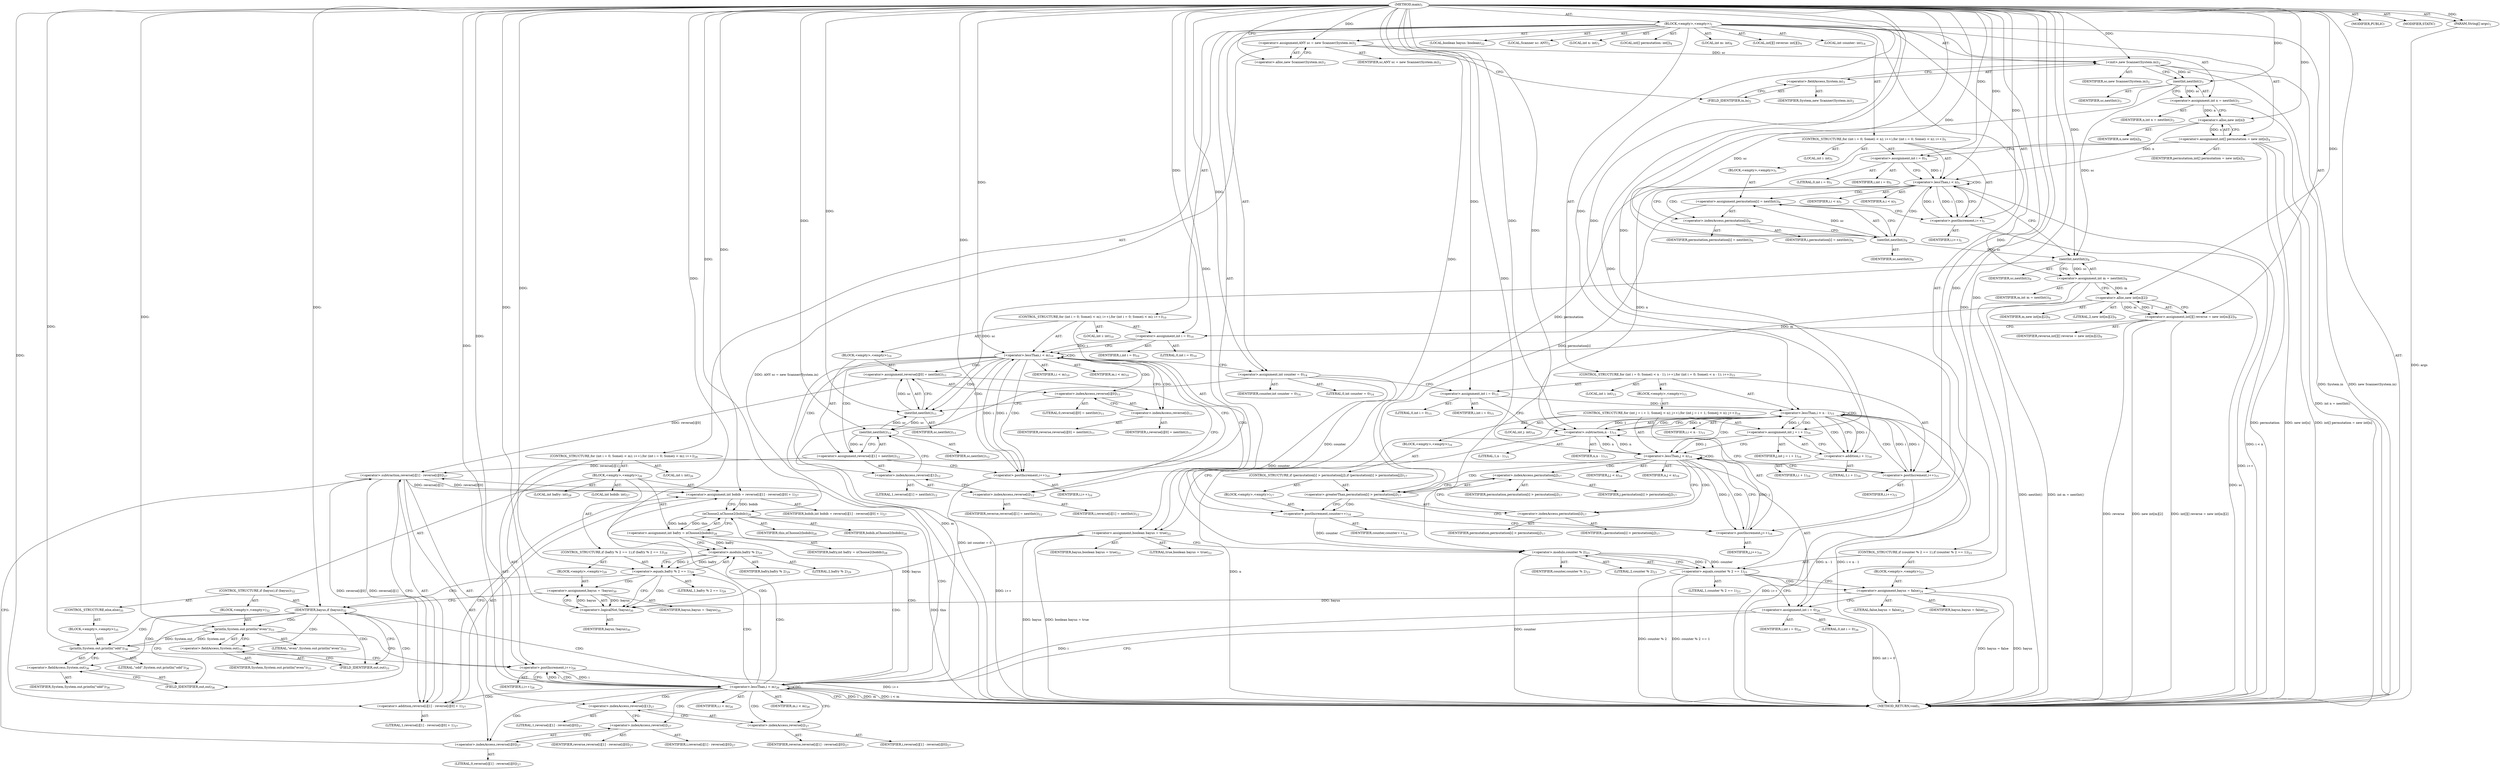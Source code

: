 digraph "main" {  
"19" [label = <(METHOD,main)<SUB>1</SUB>> ]
"20" [label = <(PARAM,String[] args)<SUB>1</SUB>> ]
"21" [label = <(BLOCK,&lt;empty&gt;,&lt;empty&gt;)<SUB>1</SUB>> ]
"4" [label = <(LOCAL,Scanner sc: ANY)<SUB>2</SUB>> ]
"22" [label = <(&lt;operator&gt;.assignment,ANY sc = new Scanner(System.in))<SUB>2</SUB>> ]
"23" [label = <(IDENTIFIER,sc,ANY sc = new Scanner(System.in))<SUB>2</SUB>> ]
"24" [label = <(&lt;operator&gt;.alloc,new Scanner(System.in))<SUB>2</SUB>> ]
"25" [label = <(&lt;init&gt;,new Scanner(System.in))<SUB>2</SUB>> ]
"3" [label = <(IDENTIFIER,sc,new Scanner(System.in))<SUB>2</SUB>> ]
"26" [label = <(&lt;operator&gt;.fieldAccess,System.in)<SUB>2</SUB>> ]
"27" [label = <(IDENTIFIER,System,new Scanner(System.in))<SUB>2</SUB>> ]
"28" [label = <(FIELD_IDENTIFIER,in,in)<SUB>2</SUB>> ]
"29" [label = <(LOCAL,int n: int)<SUB>3</SUB>> ]
"30" [label = <(&lt;operator&gt;.assignment,int n = nextInt())<SUB>3</SUB>> ]
"31" [label = <(IDENTIFIER,n,int n = nextInt())<SUB>3</SUB>> ]
"32" [label = <(nextInt,nextInt())<SUB>3</SUB>> ]
"33" [label = <(IDENTIFIER,sc,nextInt())<SUB>3</SUB>> ]
"34" [label = <(LOCAL,int[] permutation: int[])<SUB>4</SUB>> ]
"35" [label = <(&lt;operator&gt;.assignment,int[] permutation = new int[n])<SUB>4</SUB>> ]
"36" [label = <(IDENTIFIER,permutation,int[] permutation = new int[n])<SUB>4</SUB>> ]
"37" [label = <(&lt;operator&gt;.alloc,new int[n])> ]
"38" [label = <(IDENTIFIER,n,new int[n])<SUB>4</SUB>> ]
"39" [label = <(CONTROL_STRUCTURE,for (int i = 0; Some(i &lt; n); i++),for (int i = 0; Some(i &lt; n); i++))<SUB>5</SUB>> ]
"40" [label = <(LOCAL,int i: int)<SUB>5</SUB>> ]
"41" [label = <(&lt;operator&gt;.assignment,int i = 0)<SUB>5</SUB>> ]
"42" [label = <(IDENTIFIER,i,int i = 0)<SUB>5</SUB>> ]
"43" [label = <(LITERAL,0,int i = 0)<SUB>5</SUB>> ]
"44" [label = <(&lt;operator&gt;.lessThan,i &lt; n)<SUB>5</SUB>> ]
"45" [label = <(IDENTIFIER,i,i &lt; n)<SUB>5</SUB>> ]
"46" [label = <(IDENTIFIER,n,i &lt; n)<SUB>5</SUB>> ]
"47" [label = <(&lt;operator&gt;.postIncrement,i++)<SUB>5</SUB>> ]
"48" [label = <(IDENTIFIER,i,i++)<SUB>5</SUB>> ]
"49" [label = <(BLOCK,&lt;empty&gt;,&lt;empty&gt;)<SUB>5</SUB>> ]
"50" [label = <(&lt;operator&gt;.assignment,permutation[i] = nextInt())<SUB>6</SUB>> ]
"51" [label = <(&lt;operator&gt;.indexAccess,permutation[i])<SUB>6</SUB>> ]
"52" [label = <(IDENTIFIER,permutation,permutation[i] = nextInt())<SUB>6</SUB>> ]
"53" [label = <(IDENTIFIER,i,permutation[i] = nextInt())<SUB>6</SUB>> ]
"54" [label = <(nextInt,nextInt())<SUB>6</SUB>> ]
"55" [label = <(IDENTIFIER,sc,nextInt())<SUB>6</SUB>> ]
"56" [label = <(LOCAL,int m: int)<SUB>8</SUB>> ]
"57" [label = <(&lt;operator&gt;.assignment,int m = nextInt())<SUB>8</SUB>> ]
"58" [label = <(IDENTIFIER,m,int m = nextInt())<SUB>8</SUB>> ]
"59" [label = <(nextInt,nextInt())<SUB>8</SUB>> ]
"60" [label = <(IDENTIFIER,sc,nextInt())<SUB>8</SUB>> ]
"61" [label = <(LOCAL,int[][] reverse: int[][])<SUB>9</SUB>> ]
"62" [label = <(&lt;operator&gt;.assignment,int[][] reverse = new int[m][2])<SUB>9</SUB>> ]
"63" [label = <(IDENTIFIER,reverse,int[][] reverse = new int[m][2])<SUB>9</SUB>> ]
"64" [label = <(&lt;operator&gt;.alloc,new int[m][2])> ]
"65" [label = <(IDENTIFIER,m,new int[m][2])<SUB>9</SUB>> ]
"66" [label = <(LITERAL,2,new int[m][2])<SUB>9</SUB>> ]
"67" [label = <(CONTROL_STRUCTURE,for (int i = 0; Some(i &lt; m); i++),for (int i = 0; Some(i &lt; m); i++))<SUB>10</SUB>> ]
"68" [label = <(LOCAL,int i: int)<SUB>10</SUB>> ]
"69" [label = <(&lt;operator&gt;.assignment,int i = 0)<SUB>10</SUB>> ]
"70" [label = <(IDENTIFIER,i,int i = 0)<SUB>10</SUB>> ]
"71" [label = <(LITERAL,0,int i = 0)<SUB>10</SUB>> ]
"72" [label = <(&lt;operator&gt;.lessThan,i &lt; m)<SUB>10</SUB>> ]
"73" [label = <(IDENTIFIER,i,i &lt; m)<SUB>10</SUB>> ]
"74" [label = <(IDENTIFIER,m,i &lt; m)<SUB>10</SUB>> ]
"75" [label = <(&lt;operator&gt;.postIncrement,i++)<SUB>10</SUB>> ]
"76" [label = <(IDENTIFIER,i,i++)<SUB>10</SUB>> ]
"77" [label = <(BLOCK,&lt;empty&gt;,&lt;empty&gt;)<SUB>10</SUB>> ]
"78" [label = <(&lt;operator&gt;.assignment,reverse[i][0] = nextInt())<SUB>11</SUB>> ]
"79" [label = <(&lt;operator&gt;.indexAccess,reverse[i][0])<SUB>11</SUB>> ]
"80" [label = <(&lt;operator&gt;.indexAccess,reverse[i])<SUB>11</SUB>> ]
"81" [label = <(IDENTIFIER,reverse,reverse[i][0] = nextInt())<SUB>11</SUB>> ]
"82" [label = <(IDENTIFIER,i,reverse[i][0] = nextInt())<SUB>11</SUB>> ]
"83" [label = <(LITERAL,0,reverse[i][0] = nextInt())<SUB>11</SUB>> ]
"84" [label = <(nextInt,nextInt())<SUB>11</SUB>> ]
"85" [label = <(IDENTIFIER,sc,nextInt())<SUB>11</SUB>> ]
"86" [label = <(&lt;operator&gt;.assignment,reverse[i][1] = nextInt())<SUB>12</SUB>> ]
"87" [label = <(&lt;operator&gt;.indexAccess,reverse[i][1])<SUB>12</SUB>> ]
"88" [label = <(&lt;operator&gt;.indexAccess,reverse[i])<SUB>12</SUB>> ]
"89" [label = <(IDENTIFIER,reverse,reverse[i][1] = nextInt())<SUB>12</SUB>> ]
"90" [label = <(IDENTIFIER,i,reverse[i][1] = nextInt())<SUB>12</SUB>> ]
"91" [label = <(LITERAL,1,reverse[i][1] = nextInt())<SUB>12</SUB>> ]
"92" [label = <(nextInt,nextInt())<SUB>12</SUB>> ]
"93" [label = <(IDENTIFIER,sc,nextInt())<SUB>12</SUB>> ]
"94" [label = <(LOCAL,int counter: int)<SUB>14</SUB>> ]
"95" [label = <(&lt;operator&gt;.assignment,int counter = 0)<SUB>14</SUB>> ]
"96" [label = <(IDENTIFIER,counter,int counter = 0)<SUB>14</SUB>> ]
"97" [label = <(LITERAL,0,int counter = 0)<SUB>14</SUB>> ]
"98" [label = <(CONTROL_STRUCTURE,for (int i = 0; Some(i &lt; n - 1); i++),for (int i = 0; Some(i &lt; n - 1); i++))<SUB>15</SUB>> ]
"99" [label = <(LOCAL,int i: int)<SUB>15</SUB>> ]
"100" [label = <(&lt;operator&gt;.assignment,int i = 0)<SUB>15</SUB>> ]
"101" [label = <(IDENTIFIER,i,int i = 0)<SUB>15</SUB>> ]
"102" [label = <(LITERAL,0,int i = 0)<SUB>15</SUB>> ]
"103" [label = <(&lt;operator&gt;.lessThan,i &lt; n - 1)<SUB>15</SUB>> ]
"104" [label = <(IDENTIFIER,i,i &lt; n - 1)<SUB>15</SUB>> ]
"105" [label = <(&lt;operator&gt;.subtraction,n - 1)<SUB>15</SUB>> ]
"106" [label = <(IDENTIFIER,n,n - 1)<SUB>15</SUB>> ]
"107" [label = <(LITERAL,1,n - 1)<SUB>15</SUB>> ]
"108" [label = <(&lt;operator&gt;.postIncrement,i++)<SUB>15</SUB>> ]
"109" [label = <(IDENTIFIER,i,i++)<SUB>15</SUB>> ]
"110" [label = <(BLOCK,&lt;empty&gt;,&lt;empty&gt;)<SUB>15</SUB>> ]
"111" [label = <(CONTROL_STRUCTURE,for (int j = i + 1; Some(j &lt; n); j++),for (int j = i + 1; Some(j &lt; n); j++))<SUB>16</SUB>> ]
"112" [label = <(LOCAL,int j: int)<SUB>16</SUB>> ]
"113" [label = <(&lt;operator&gt;.assignment,int j = i + 1)<SUB>16</SUB>> ]
"114" [label = <(IDENTIFIER,j,int j = i + 1)<SUB>16</SUB>> ]
"115" [label = <(&lt;operator&gt;.addition,i + 1)<SUB>16</SUB>> ]
"116" [label = <(IDENTIFIER,i,i + 1)<SUB>16</SUB>> ]
"117" [label = <(LITERAL,1,i + 1)<SUB>16</SUB>> ]
"118" [label = <(&lt;operator&gt;.lessThan,j &lt; n)<SUB>16</SUB>> ]
"119" [label = <(IDENTIFIER,j,j &lt; n)<SUB>16</SUB>> ]
"120" [label = <(IDENTIFIER,n,j &lt; n)<SUB>16</SUB>> ]
"121" [label = <(&lt;operator&gt;.postIncrement,j++)<SUB>16</SUB>> ]
"122" [label = <(IDENTIFIER,j,j++)<SUB>16</SUB>> ]
"123" [label = <(BLOCK,&lt;empty&gt;,&lt;empty&gt;)<SUB>16</SUB>> ]
"124" [label = <(CONTROL_STRUCTURE,if (permutation[i] &gt; permutation[j]),if (permutation[i] &gt; permutation[j]))<SUB>17</SUB>> ]
"125" [label = <(&lt;operator&gt;.greaterThan,permutation[i] &gt; permutation[j])<SUB>17</SUB>> ]
"126" [label = <(&lt;operator&gt;.indexAccess,permutation[i])<SUB>17</SUB>> ]
"127" [label = <(IDENTIFIER,permutation,permutation[i] &gt; permutation[j])<SUB>17</SUB>> ]
"128" [label = <(IDENTIFIER,i,permutation[i] &gt; permutation[j])<SUB>17</SUB>> ]
"129" [label = <(&lt;operator&gt;.indexAccess,permutation[j])<SUB>17</SUB>> ]
"130" [label = <(IDENTIFIER,permutation,permutation[i] &gt; permutation[j])<SUB>17</SUB>> ]
"131" [label = <(IDENTIFIER,j,permutation[i] &gt; permutation[j])<SUB>17</SUB>> ]
"132" [label = <(BLOCK,&lt;empty&gt;,&lt;empty&gt;)<SUB>17</SUB>> ]
"133" [label = <(&lt;operator&gt;.postIncrement,counter++)<SUB>18</SUB>> ]
"134" [label = <(IDENTIFIER,counter,counter++)<SUB>18</SUB>> ]
"135" [label = <(LOCAL,boolean bayus: boolean)<SUB>22</SUB>> ]
"136" [label = <(&lt;operator&gt;.assignment,boolean bayus = true)<SUB>22</SUB>> ]
"137" [label = <(IDENTIFIER,bayus,boolean bayus = true)<SUB>22</SUB>> ]
"138" [label = <(LITERAL,true,boolean bayus = true)<SUB>22</SUB>> ]
"139" [label = <(CONTROL_STRUCTURE,if (counter % 2 == 1),if (counter % 2 == 1))<SUB>23</SUB>> ]
"140" [label = <(&lt;operator&gt;.equals,counter % 2 == 1)<SUB>23</SUB>> ]
"141" [label = <(&lt;operator&gt;.modulo,counter % 2)<SUB>23</SUB>> ]
"142" [label = <(IDENTIFIER,counter,counter % 2)<SUB>23</SUB>> ]
"143" [label = <(LITERAL,2,counter % 2)<SUB>23</SUB>> ]
"144" [label = <(LITERAL,1,counter % 2 == 1)<SUB>23</SUB>> ]
"145" [label = <(BLOCK,&lt;empty&gt;,&lt;empty&gt;)<SUB>23</SUB>> ]
"146" [label = <(&lt;operator&gt;.assignment,bayus = false)<SUB>24</SUB>> ]
"147" [label = <(IDENTIFIER,bayus,bayus = false)<SUB>24</SUB>> ]
"148" [label = <(LITERAL,false,bayus = false)<SUB>24</SUB>> ]
"149" [label = <(CONTROL_STRUCTURE,for (int i = 0; Some(i &lt; m); i++),for (int i = 0; Some(i &lt; m); i++))<SUB>26</SUB>> ]
"150" [label = <(LOCAL,int i: int)<SUB>26</SUB>> ]
"151" [label = <(&lt;operator&gt;.assignment,int i = 0)<SUB>26</SUB>> ]
"152" [label = <(IDENTIFIER,i,int i = 0)<SUB>26</SUB>> ]
"153" [label = <(LITERAL,0,int i = 0)<SUB>26</SUB>> ]
"154" [label = <(&lt;operator&gt;.lessThan,i &lt; m)<SUB>26</SUB>> ]
"155" [label = <(IDENTIFIER,i,i &lt; m)<SUB>26</SUB>> ]
"156" [label = <(IDENTIFIER,m,i &lt; m)<SUB>26</SUB>> ]
"157" [label = <(&lt;operator&gt;.postIncrement,i++)<SUB>26</SUB>> ]
"158" [label = <(IDENTIFIER,i,i++)<SUB>26</SUB>> ]
"159" [label = <(BLOCK,&lt;empty&gt;,&lt;empty&gt;)<SUB>26</SUB>> ]
"160" [label = <(LOCAL,int bobib: int)<SUB>27</SUB>> ]
"161" [label = <(&lt;operator&gt;.assignment,int bobib = reverse[i][1] - reverse[i][0] + 1)<SUB>27</SUB>> ]
"162" [label = <(IDENTIFIER,bobib,int bobib = reverse[i][1] - reverse[i][0] + 1)<SUB>27</SUB>> ]
"163" [label = <(&lt;operator&gt;.addition,reverse[i][1] - reverse[i][0] + 1)<SUB>27</SUB>> ]
"164" [label = <(&lt;operator&gt;.subtraction,reverse[i][1] - reverse[i][0])<SUB>27</SUB>> ]
"165" [label = <(&lt;operator&gt;.indexAccess,reverse[i][1])<SUB>27</SUB>> ]
"166" [label = <(&lt;operator&gt;.indexAccess,reverse[i])<SUB>27</SUB>> ]
"167" [label = <(IDENTIFIER,reverse,reverse[i][1] - reverse[i][0])<SUB>27</SUB>> ]
"168" [label = <(IDENTIFIER,i,reverse[i][1] - reverse[i][0])<SUB>27</SUB>> ]
"169" [label = <(LITERAL,1,reverse[i][1] - reverse[i][0])<SUB>27</SUB>> ]
"170" [label = <(&lt;operator&gt;.indexAccess,reverse[i][0])<SUB>27</SUB>> ]
"171" [label = <(&lt;operator&gt;.indexAccess,reverse[i])<SUB>27</SUB>> ]
"172" [label = <(IDENTIFIER,reverse,reverse[i][1] - reverse[i][0])<SUB>27</SUB>> ]
"173" [label = <(IDENTIFIER,i,reverse[i][1] - reverse[i][0])<SUB>27</SUB>> ]
"174" [label = <(LITERAL,0,reverse[i][1] - reverse[i][0])<SUB>27</SUB>> ]
"175" [label = <(LITERAL,1,reverse[i][1] - reverse[i][0] + 1)<SUB>27</SUB>> ]
"176" [label = <(LOCAL,int bafry: int)<SUB>28</SUB>> ]
"177" [label = <(&lt;operator&gt;.assignment,int bafry = nChoose2(bobib))<SUB>28</SUB>> ]
"178" [label = <(IDENTIFIER,bafry,int bafry = nChoose2(bobib))<SUB>28</SUB>> ]
"179" [label = <(nChoose2,nChoose2(bobib))<SUB>28</SUB>> ]
"180" [label = <(IDENTIFIER,this,nChoose2(bobib))<SUB>28</SUB>> ]
"181" [label = <(IDENTIFIER,bobib,nChoose2(bobib))<SUB>28</SUB>> ]
"182" [label = <(CONTROL_STRUCTURE,if (bafry % 2 == 1),if (bafry % 2 == 1))<SUB>29</SUB>> ]
"183" [label = <(&lt;operator&gt;.equals,bafry % 2 == 1)<SUB>29</SUB>> ]
"184" [label = <(&lt;operator&gt;.modulo,bafry % 2)<SUB>29</SUB>> ]
"185" [label = <(IDENTIFIER,bafry,bafry % 2)<SUB>29</SUB>> ]
"186" [label = <(LITERAL,2,bafry % 2)<SUB>29</SUB>> ]
"187" [label = <(LITERAL,1,bafry % 2 == 1)<SUB>29</SUB>> ]
"188" [label = <(BLOCK,&lt;empty&gt;,&lt;empty&gt;)<SUB>29</SUB>> ]
"189" [label = <(&lt;operator&gt;.assignment,bayus = !bayus)<SUB>30</SUB>> ]
"190" [label = <(IDENTIFIER,bayus,bayus = !bayus)<SUB>30</SUB>> ]
"191" [label = <(&lt;operator&gt;.logicalNot,!bayus)<SUB>30</SUB>> ]
"192" [label = <(IDENTIFIER,bayus,!bayus)<SUB>30</SUB>> ]
"193" [label = <(CONTROL_STRUCTURE,if (bayus),if (bayus))<SUB>32</SUB>> ]
"194" [label = <(IDENTIFIER,bayus,if (bayus))<SUB>32</SUB>> ]
"195" [label = <(BLOCK,&lt;empty&gt;,&lt;empty&gt;)<SUB>32</SUB>> ]
"196" [label = <(println,System.out.println(&quot;even&quot;))<SUB>33</SUB>> ]
"197" [label = <(&lt;operator&gt;.fieldAccess,System.out)<SUB>33</SUB>> ]
"198" [label = <(IDENTIFIER,System,System.out.println(&quot;even&quot;))<SUB>33</SUB>> ]
"199" [label = <(FIELD_IDENTIFIER,out,out)<SUB>33</SUB>> ]
"200" [label = <(LITERAL,&quot;even&quot;,System.out.println(&quot;even&quot;))<SUB>33</SUB>> ]
"201" [label = <(CONTROL_STRUCTURE,else,else)<SUB>35</SUB>> ]
"202" [label = <(BLOCK,&lt;empty&gt;,&lt;empty&gt;)<SUB>35</SUB>> ]
"203" [label = <(println,System.out.println(&quot;odd&quot;))<SUB>36</SUB>> ]
"204" [label = <(&lt;operator&gt;.fieldAccess,System.out)<SUB>36</SUB>> ]
"205" [label = <(IDENTIFIER,System,System.out.println(&quot;odd&quot;))<SUB>36</SUB>> ]
"206" [label = <(FIELD_IDENTIFIER,out,out)<SUB>36</SUB>> ]
"207" [label = <(LITERAL,&quot;odd&quot;,System.out.println(&quot;odd&quot;))<SUB>36</SUB>> ]
"208" [label = <(MODIFIER,PUBLIC)> ]
"209" [label = <(MODIFIER,STATIC)> ]
"210" [label = <(METHOD_RETURN,void)<SUB>1</SUB>> ]
  "19" -> "20"  [ label = "AST: "] 
  "19" -> "21"  [ label = "AST: "] 
  "19" -> "208"  [ label = "AST: "] 
  "19" -> "209"  [ label = "AST: "] 
  "19" -> "210"  [ label = "AST: "] 
  "21" -> "4"  [ label = "AST: "] 
  "21" -> "22"  [ label = "AST: "] 
  "21" -> "25"  [ label = "AST: "] 
  "21" -> "29"  [ label = "AST: "] 
  "21" -> "30"  [ label = "AST: "] 
  "21" -> "34"  [ label = "AST: "] 
  "21" -> "35"  [ label = "AST: "] 
  "21" -> "39"  [ label = "AST: "] 
  "21" -> "56"  [ label = "AST: "] 
  "21" -> "57"  [ label = "AST: "] 
  "21" -> "61"  [ label = "AST: "] 
  "21" -> "62"  [ label = "AST: "] 
  "21" -> "67"  [ label = "AST: "] 
  "21" -> "94"  [ label = "AST: "] 
  "21" -> "95"  [ label = "AST: "] 
  "21" -> "98"  [ label = "AST: "] 
  "21" -> "135"  [ label = "AST: "] 
  "21" -> "136"  [ label = "AST: "] 
  "21" -> "139"  [ label = "AST: "] 
  "21" -> "149"  [ label = "AST: "] 
  "22" -> "23"  [ label = "AST: "] 
  "22" -> "24"  [ label = "AST: "] 
  "25" -> "3"  [ label = "AST: "] 
  "25" -> "26"  [ label = "AST: "] 
  "26" -> "27"  [ label = "AST: "] 
  "26" -> "28"  [ label = "AST: "] 
  "30" -> "31"  [ label = "AST: "] 
  "30" -> "32"  [ label = "AST: "] 
  "32" -> "33"  [ label = "AST: "] 
  "35" -> "36"  [ label = "AST: "] 
  "35" -> "37"  [ label = "AST: "] 
  "37" -> "38"  [ label = "AST: "] 
  "39" -> "40"  [ label = "AST: "] 
  "39" -> "41"  [ label = "AST: "] 
  "39" -> "44"  [ label = "AST: "] 
  "39" -> "47"  [ label = "AST: "] 
  "39" -> "49"  [ label = "AST: "] 
  "41" -> "42"  [ label = "AST: "] 
  "41" -> "43"  [ label = "AST: "] 
  "44" -> "45"  [ label = "AST: "] 
  "44" -> "46"  [ label = "AST: "] 
  "47" -> "48"  [ label = "AST: "] 
  "49" -> "50"  [ label = "AST: "] 
  "50" -> "51"  [ label = "AST: "] 
  "50" -> "54"  [ label = "AST: "] 
  "51" -> "52"  [ label = "AST: "] 
  "51" -> "53"  [ label = "AST: "] 
  "54" -> "55"  [ label = "AST: "] 
  "57" -> "58"  [ label = "AST: "] 
  "57" -> "59"  [ label = "AST: "] 
  "59" -> "60"  [ label = "AST: "] 
  "62" -> "63"  [ label = "AST: "] 
  "62" -> "64"  [ label = "AST: "] 
  "64" -> "65"  [ label = "AST: "] 
  "64" -> "66"  [ label = "AST: "] 
  "67" -> "68"  [ label = "AST: "] 
  "67" -> "69"  [ label = "AST: "] 
  "67" -> "72"  [ label = "AST: "] 
  "67" -> "75"  [ label = "AST: "] 
  "67" -> "77"  [ label = "AST: "] 
  "69" -> "70"  [ label = "AST: "] 
  "69" -> "71"  [ label = "AST: "] 
  "72" -> "73"  [ label = "AST: "] 
  "72" -> "74"  [ label = "AST: "] 
  "75" -> "76"  [ label = "AST: "] 
  "77" -> "78"  [ label = "AST: "] 
  "77" -> "86"  [ label = "AST: "] 
  "78" -> "79"  [ label = "AST: "] 
  "78" -> "84"  [ label = "AST: "] 
  "79" -> "80"  [ label = "AST: "] 
  "79" -> "83"  [ label = "AST: "] 
  "80" -> "81"  [ label = "AST: "] 
  "80" -> "82"  [ label = "AST: "] 
  "84" -> "85"  [ label = "AST: "] 
  "86" -> "87"  [ label = "AST: "] 
  "86" -> "92"  [ label = "AST: "] 
  "87" -> "88"  [ label = "AST: "] 
  "87" -> "91"  [ label = "AST: "] 
  "88" -> "89"  [ label = "AST: "] 
  "88" -> "90"  [ label = "AST: "] 
  "92" -> "93"  [ label = "AST: "] 
  "95" -> "96"  [ label = "AST: "] 
  "95" -> "97"  [ label = "AST: "] 
  "98" -> "99"  [ label = "AST: "] 
  "98" -> "100"  [ label = "AST: "] 
  "98" -> "103"  [ label = "AST: "] 
  "98" -> "108"  [ label = "AST: "] 
  "98" -> "110"  [ label = "AST: "] 
  "100" -> "101"  [ label = "AST: "] 
  "100" -> "102"  [ label = "AST: "] 
  "103" -> "104"  [ label = "AST: "] 
  "103" -> "105"  [ label = "AST: "] 
  "105" -> "106"  [ label = "AST: "] 
  "105" -> "107"  [ label = "AST: "] 
  "108" -> "109"  [ label = "AST: "] 
  "110" -> "111"  [ label = "AST: "] 
  "111" -> "112"  [ label = "AST: "] 
  "111" -> "113"  [ label = "AST: "] 
  "111" -> "118"  [ label = "AST: "] 
  "111" -> "121"  [ label = "AST: "] 
  "111" -> "123"  [ label = "AST: "] 
  "113" -> "114"  [ label = "AST: "] 
  "113" -> "115"  [ label = "AST: "] 
  "115" -> "116"  [ label = "AST: "] 
  "115" -> "117"  [ label = "AST: "] 
  "118" -> "119"  [ label = "AST: "] 
  "118" -> "120"  [ label = "AST: "] 
  "121" -> "122"  [ label = "AST: "] 
  "123" -> "124"  [ label = "AST: "] 
  "124" -> "125"  [ label = "AST: "] 
  "124" -> "132"  [ label = "AST: "] 
  "125" -> "126"  [ label = "AST: "] 
  "125" -> "129"  [ label = "AST: "] 
  "126" -> "127"  [ label = "AST: "] 
  "126" -> "128"  [ label = "AST: "] 
  "129" -> "130"  [ label = "AST: "] 
  "129" -> "131"  [ label = "AST: "] 
  "132" -> "133"  [ label = "AST: "] 
  "133" -> "134"  [ label = "AST: "] 
  "136" -> "137"  [ label = "AST: "] 
  "136" -> "138"  [ label = "AST: "] 
  "139" -> "140"  [ label = "AST: "] 
  "139" -> "145"  [ label = "AST: "] 
  "140" -> "141"  [ label = "AST: "] 
  "140" -> "144"  [ label = "AST: "] 
  "141" -> "142"  [ label = "AST: "] 
  "141" -> "143"  [ label = "AST: "] 
  "145" -> "146"  [ label = "AST: "] 
  "146" -> "147"  [ label = "AST: "] 
  "146" -> "148"  [ label = "AST: "] 
  "149" -> "150"  [ label = "AST: "] 
  "149" -> "151"  [ label = "AST: "] 
  "149" -> "154"  [ label = "AST: "] 
  "149" -> "157"  [ label = "AST: "] 
  "149" -> "159"  [ label = "AST: "] 
  "151" -> "152"  [ label = "AST: "] 
  "151" -> "153"  [ label = "AST: "] 
  "154" -> "155"  [ label = "AST: "] 
  "154" -> "156"  [ label = "AST: "] 
  "157" -> "158"  [ label = "AST: "] 
  "159" -> "160"  [ label = "AST: "] 
  "159" -> "161"  [ label = "AST: "] 
  "159" -> "176"  [ label = "AST: "] 
  "159" -> "177"  [ label = "AST: "] 
  "159" -> "182"  [ label = "AST: "] 
  "159" -> "193"  [ label = "AST: "] 
  "161" -> "162"  [ label = "AST: "] 
  "161" -> "163"  [ label = "AST: "] 
  "163" -> "164"  [ label = "AST: "] 
  "163" -> "175"  [ label = "AST: "] 
  "164" -> "165"  [ label = "AST: "] 
  "164" -> "170"  [ label = "AST: "] 
  "165" -> "166"  [ label = "AST: "] 
  "165" -> "169"  [ label = "AST: "] 
  "166" -> "167"  [ label = "AST: "] 
  "166" -> "168"  [ label = "AST: "] 
  "170" -> "171"  [ label = "AST: "] 
  "170" -> "174"  [ label = "AST: "] 
  "171" -> "172"  [ label = "AST: "] 
  "171" -> "173"  [ label = "AST: "] 
  "177" -> "178"  [ label = "AST: "] 
  "177" -> "179"  [ label = "AST: "] 
  "179" -> "180"  [ label = "AST: "] 
  "179" -> "181"  [ label = "AST: "] 
  "182" -> "183"  [ label = "AST: "] 
  "182" -> "188"  [ label = "AST: "] 
  "183" -> "184"  [ label = "AST: "] 
  "183" -> "187"  [ label = "AST: "] 
  "184" -> "185"  [ label = "AST: "] 
  "184" -> "186"  [ label = "AST: "] 
  "188" -> "189"  [ label = "AST: "] 
  "189" -> "190"  [ label = "AST: "] 
  "189" -> "191"  [ label = "AST: "] 
  "191" -> "192"  [ label = "AST: "] 
  "193" -> "194"  [ label = "AST: "] 
  "193" -> "195"  [ label = "AST: "] 
  "193" -> "201"  [ label = "AST: "] 
  "195" -> "196"  [ label = "AST: "] 
  "196" -> "197"  [ label = "AST: "] 
  "196" -> "200"  [ label = "AST: "] 
  "197" -> "198"  [ label = "AST: "] 
  "197" -> "199"  [ label = "AST: "] 
  "201" -> "202"  [ label = "AST: "] 
  "202" -> "203"  [ label = "AST: "] 
  "203" -> "204"  [ label = "AST: "] 
  "203" -> "207"  [ label = "AST: "] 
  "204" -> "205"  [ label = "AST: "] 
  "204" -> "206"  [ label = "AST: "] 
  "22" -> "28"  [ label = "CFG: "] 
  "25" -> "32"  [ label = "CFG: "] 
  "30" -> "37"  [ label = "CFG: "] 
  "35" -> "41"  [ label = "CFG: "] 
  "57" -> "64"  [ label = "CFG: "] 
  "62" -> "69"  [ label = "CFG: "] 
  "95" -> "100"  [ label = "CFG: "] 
  "136" -> "141"  [ label = "CFG: "] 
  "24" -> "22"  [ label = "CFG: "] 
  "26" -> "25"  [ label = "CFG: "] 
  "32" -> "30"  [ label = "CFG: "] 
  "37" -> "35"  [ label = "CFG: "] 
  "41" -> "44"  [ label = "CFG: "] 
  "44" -> "51"  [ label = "CFG: "] 
  "44" -> "59"  [ label = "CFG: "] 
  "47" -> "44"  [ label = "CFG: "] 
  "59" -> "57"  [ label = "CFG: "] 
  "64" -> "62"  [ label = "CFG: "] 
  "69" -> "72"  [ label = "CFG: "] 
  "72" -> "80"  [ label = "CFG: "] 
  "72" -> "95"  [ label = "CFG: "] 
  "75" -> "72"  [ label = "CFG: "] 
  "100" -> "105"  [ label = "CFG: "] 
  "103" -> "115"  [ label = "CFG: "] 
  "103" -> "136"  [ label = "CFG: "] 
  "108" -> "105"  [ label = "CFG: "] 
  "140" -> "146"  [ label = "CFG: "] 
  "140" -> "151"  [ label = "CFG: "] 
  "151" -> "154"  [ label = "CFG: "] 
  "154" -> "210"  [ label = "CFG: "] 
  "154" -> "166"  [ label = "CFG: "] 
  "157" -> "154"  [ label = "CFG: "] 
  "28" -> "26"  [ label = "CFG: "] 
  "50" -> "47"  [ label = "CFG: "] 
  "78" -> "88"  [ label = "CFG: "] 
  "86" -> "75"  [ label = "CFG: "] 
  "105" -> "103"  [ label = "CFG: "] 
  "141" -> "140"  [ label = "CFG: "] 
  "146" -> "151"  [ label = "CFG: "] 
  "161" -> "179"  [ label = "CFG: "] 
  "177" -> "184"  [ label = "CFG: "] 
  "51" -> "54"  [ label = "CFG: "] 
  "54" -> "50"  [ label = "CFG: "] 
  "79" -> "84"  [ label = "CFG: "] 
  "84" -> "78"  [ label = "CFG: "] 
  "87" -> "92"  [ label = "CFG: "] 
  "92" -> "86"  [ label = "CFG: "] 
  "113" -> "118"  [ label = "CFG: "] 
  "118" -> "126"  [ label = "CFG: "] 
  "118" -> "108"  [ label = "CFG: "] 
  "121" -> "118"  [ label = "CFG: "] 
  "163" -> "161"  [ label = "CFG: "] 
  "179" -> "177"  [ label = "CFG: "] 
  "183" -> "194"  [ label = "CFG: "] 
  "183" -> "191"  [ label = "CFG: "] 
  "194" -> "199"  [ label = "CFG: "] 
  "194" -> "206"  [ label = "CFG: "] 
  "80" -> "79"  [ label = "CFG: "] 
  "88" -> "87"  [ label = "CFG: "] 
  "115" -> "113"  [ label = "CFG: "] 
  "164" -> "163"  [ label = "CFG: "] 
  "184" -> "183"  [ label = "CFG: "] 
  "189" -> "194"  [ label = "CFG: "] 
  "196" -> "157"  [ label = "CFG: "] 
  "125" -> "133"  [ label = "CFG: "] 
  "125" -> "121"  [ label = "CFG: "] 
  "165" -> "171"  [ label = "CFG: "] 
  "170" -> "164"  [ label = "CFG: "] 
  "191" -> "189"  [ label = "CFG: "] 
  "197" -> "196"  [ label = "CFG: "] 
  "203" -> "157"  [ label = "CFG: "] 
  "126" -> "129"  [ label = "CFG: "] 
  "129" -> "125"  [ label = "CFG: "] 
  "133" -> "121"  [ label = "CFG: "] 
  "166" -> "165"  [ label = "CFG: "] 
  "171" -> "170"  [ label = "CFG: "] 
  "199" -> "197"  [ label = "CFG: "] 
  "204" -> "203"  [ label = "CFG: "] 
  "206" -> "204"  [ label = "CFG: "] 
  "19" -> "24"  [ label = "CFG: "] 
  "20" -> "210"  [ label = "DDG: args"] 
  "22" -> "210"  [ label = "DDG: ANY sc = new Scanner(System.in)"] 
  "25" -> "210"  [ label = "DDG: System.in"] 
  "25" -> "210"  [ label = "DDG: new Scanner(System.in)"] 
  "30" -> "210"  [ label = "DDG: int n = nextInt()"] 
  "35" -> "210"  [ label = "DDG: permutation"] 
  "35" -> "210"  [ label = "DDG: new int[n]"] 
  "35" -> "210"  [ label = "DDG: int[] permutation = new int[n]"] 
  "44" -> "210"  [ label = "DDG: i &lt; n"] 
  "59" -> "210"  [ label = "DDG: sc"] 
  "57" -> "210"  [ label = "DDG: nextInt()"] 
  "57" -> "210"  [ label = "DDG: int m = nextInt()"] 
  "62" -> "210"  [ label = "DDG: reverse"] 
  "62" -> "210"  [ label = "DDG: new int[m][2]"] 
  "62" -> "210"  [ label = "DDG: int[][] reverse = new int[m][2]"] 
  "95" -> "210"  [ label = "DDG: int counter = 0"] 
  "105" -> "210"  [ label = "DDG: n"] 
  "103" -> "210"  [ label = "DDG: n - 1"] 
  "103" -> "210"  [ label = "DDG: i &lt; n - 1"] 
  "136" -> "210"  [ label = "DDG: bayus"] 
  "136" -> "210"  [ label = "DDG: boolean bayus = true"] 
  "141" -> "210"  [ label = "DDG: counter"] 
  "140" -> "210"  [ label = "DDG: counter % 2"] 
  "140" -> "210"  [ label = "DDG: counter % 2 == 1"] 
  "146" -> "210"  [ label = "DDG: bayus"] 
  "146" -> "210"  [ label = "DDG: bayus = false"] 
  "151" -> "210"  [ label = "DDG: int i = 0"] 
  "154" -> "210"  [ label = "DDG: i"] 
  "154" -> "210"  [ label = "DDG: m"] 
  "154" -> "210"  [ label = "DDG: i &lt; m"] 
  "157" -> "210"  [ label = "DDG: i++"] 
  "108" -> "210"  [ label = "DDG: i++"] 
  "75" -> "210"  [ label = "DDG: i++"] 
  "47" -> "210"  [ label = "DDG: i++"] 
  "179" -> "210"  [ label = "DDG: this"] 
  "19" -> "20"  [ label = "DDG: "] 
  "19" -> "22"  [ label = "DDG: "] 
  "32" -> "30"  [ label = "DDG: sc"] 
  "37" -> "35"  [ label = "DDG: n"] 
  "59" -> "57"  [ label = "DDG: sc"] 
  "64" -> "62"  [ label = "DDG: m"] 
  "64" -> "62"  [ label = "DDG: 2"] 
  "19" -> "95"  [ label = "DDG: "] 
  "19" -> "136"  [ label = "DDG: "] 
  "22" -> "25"  [ label = "DDG: sc"] 
  "19" -> "25"  [ label = "DDG: "] 
  "19" -> "41"  [ label = "DDG: "] 
  "19" -> "69"  [ label = "DDG: "] 
  "19" -> "100"  [ label = "DDG: "] 
  "19" -> "151"  [ label = "DDG: "] 
  "25" -> "32"  [ label = "DDG: sc"] 
  "19" -> "32"  [ label = "DDG: "] 
  "30" -> "37"  [ label = "DDG: n"] 
  "19" -> "37"  [ label = "DDG: "] 
  "41" -> "44"  [ label = "DDG: i"] 
  "47" -> "44"  [ label = "DDG: i"] 
  "19" -> "44"  [ label = "DDG: "] 
  "37" -> "44"  [ label = "DDG: n"] 
  "44" -> "47"  [ label = "DDG: i"] 
  "19" -> "47"  [ label = "DDG: "] 
  "54" -> "50"  [ label = "DDG: sc"] 
  "32" -> "59"  [ label = "DDG: sc"] 
  "54" -> "59"  [ label = "DDG: sc"] 
  "19" -> "59"  [ label = "DDG: "] 
  "57" -> "64"  [ label = "DDG: m"] 
  "19" -> "64"  [ label = "DDG: "] 
  "69" -> "72"  [ label = "DDG: i"] 
  "75" -> "72"  [ label = "DDG: i"] 
  "19" -> "72"  [ label = "DDG: "] 
  "64" -> "72"  [ label = "DDG: m"] 
  "72" -> "75"  [ label = "DDG: i"] 
  "19" -> "75"  [ label = "DDG: "] 
  "84" -> "78"  [ label = "DDG: sc"] 
  "92" -> "86"  [ label = "DDG: sc"] 
  "100" -> "103"  [ label = "DDG: i"] 
  "108" -> "103"  [ label = "DDG: i"] 
  "19" -> "103"  [ label = "DDG: "] 
  "105" -> "103"  [ label = "DDG: n"] 
  "105" -> "103"  [ label = "DDG: 1"] 
  "19" -> "108"  [ label = "DDG: "] 
  "103" -> "108"  [ label = "DDG: i"] 
  "141" -> "140"  [ label = "DDG: counter"] 
  "141" -> "140"  [ label = "DDG: 2"] 
  "19" -> "140"  [ label = "DDG: "] 
  "19" -> "146"  [ label = "DDG: "] 
  "151" -> "154"  [ label = "DDG: i"] 
  "157" -> "154"  [ label = "DDG: i"] 
  "19" -> "154"  [ label = "DDG: "] 
  "72" -> "154"  [ label = "DDG: m"] 
  "154" -> "157"  [ label = "DDG: i"] 
  "19" -> "157"  [ label = "DDG: "] 
  "164" -> "161"  [ label = "DDG: reverse[i][1]"] 
  "164" -> "161"  [ label = "DDG: reverse[i][0]"] 
  "19" -> "161"  [ label = "DDG: "] 
  "179" -> "177"  [ label = "DDG: this"] 
  "179" -> "177"  [ label = "DDG: bobib"] 
  "44" -> "105"  [ label = "DDG: n"] 
  "118" -> "105"  [ label = "DDG: n"] 
  "19" -> "105"  [ label = "DDG: "] 
  "103" -> "113"  [ label = "DDG: i"] 
  "19" -> "113"  [ label = "DDG: "] 
  "95" -> "141"  [ label = "DDG: counter"] 
  "133" -> "141"  [ label = "DDG: counter"] 
  "19" -> "141"  [ label = "DDG: "] 
  "19" -> "194"  [ label = "DDG: "] 
  "32" -> "54"  [ label = "DDG: sc"] 
  "19" -> "54"  [ label = "DDG: "] 
  "59" -> "84"  [ label = "DDG: sc"] 
  "92" -> "84"  [ label = "DDG: sc"] 
  "19" -> "84"  [ label = "DDG: "] 
  "84" -> "92"  [ label = "DDG: sc"] 
  "19" -> "92"  [ label = "DDG: "] 
  "113" -> "118"  [ label = "DDG: j"] 
  "121" -> "118"  [ label = "DDG: j"] 
  "19" -> "118"  [ label = "DDG: "] 
  "105" -> "118"  [ label = "DDG: n"] 
  "118" -> "121"  [ label = "DDG: j"] 
  "19" -> "121"  [ label = "DDG: "] 
  "164" -> "163"  [ label = "DDG: reverse[i][1]"] 
  "164" -> "163"  [ label = "DDG: reverse[i][0]"] 
  "19" -> "163"  [ label = "DDG: "] 
  "19" -> "179"  [ label = "DDG: "] 
  "161" -> "179"  [ label = "DDG: bobib"] 
  "184" -> "183"  [ label = "DDG: bafry"] 
  "184" -> "183"  [ label = "DDG: 2"] 
  "19" -> "183"  [ label = "DDG: "] 
  "191" -> "189"  [ label = "DDG: bayus"] 
  "103" -> "115"  [ label = "DDG: i"] 
  "19" -> "115"  [ label = "DDG: "] 
  "86" -> "164"  [ label = "DDG: reverse[i][1]"] 
  "78" -> "164"  [ label = "DDG: reverse[i][0]"] 
  "177" -> "184"  [ label = "DDG: bafry"] 
  "19" -> "184"  [ label = "DDG: "] 
  "203" -> "196"  [ label = "DDG: System.out"] 
  "19" -> "196"  [ label = "DDG: "] 
  "35" -> "125"  [ label = "DDG: permutation"] 
  "50" -> "125"  [ label = "DDG: permutation[i]"] 
  "136" -> "191"  [ label = "DDG: bayus"] 
  "146" -> "191"  [ label = "DDG: bayus"] 
  "189" -> "191"  [ label = "DDG: bayus"] 
  "19" -> "191"  [ label = "DDG: "] 
  "196" -> "203"  [ label = "DDG: System.out"] 
  "19" -> "203"  [ label = "DDG: "] 
  "95" -> "133"  [ label = "DDG: counter"] 
  "19" -> "133"  [ label = "DDG: "] 
  "44" -> "51"  [ label = "CDG: "] 
  "44" -> "50"  [ label = "CDG: "] 
  "44" -> "44"  [ label = "CDG: "] 
  "44" -> "54"  [ label = "CDG: "] 
  "44" -> "47"  [ label = "CDG: "] 
  "72" -> "75"  [ label = "CDG: "] 
  "72" -> "84"  [ label = "CDG: "] 
  "72" -> "92"  [ label = "CDG: "] 
  "72" -> "87"  [ label = "CDG: "] 
  "72" -> "79"  [ label = "CDG: "] 
  "72" -> "80"  [ label = "CDG: "] 
  "72" -> "88"  [ label = "CDG: "] 
  "72" -> "86"  [ label = "CDG: "] 
  "72" -> "72"  [ label = "CDG: "] 
  "72" -> "78"  [ label = "CDG: "] 
  "103" -> "115"  [ label = "CDG: "] 
  "103" -> "113"  [ label = "CDG: "] 
  "103" -> "103"  [ label = "CDG: "] 
  "103" -> "118"  [ label = "CDG: "] 
  "103" -> "108"  [ label = "CDG: "] 
  "103" -> "105"  [ label = "CDG: "] 
  "140" -> "146"  [ label = "CDG: "] 
  "154" -> "154"  [ label = "CDG: "] 
  "154" -> "161"  [ label = "CDG: "] 
  "154" -> "163"  [ label = "CDG: "] 
  "154" -> "179"  [ label = "CDG: "] 
  "154" -> "170"  [ label = "CDG: "] 
  "154" -> "184"  [ label = "CDG: "] 
  "154" -> "194"  [ label = "CDG: "] 
  "154" -> "164"  [ label = "CDG: "] 
  "154" -> "171"  [ label = "CDG: "] 
  "154" -> "183"  [ label = "CDG: "] 
  "154" -> "166"  [ label = "CDG: "] 
  "154" -> "157"  [ label = "CDG: "] 
  "154" -> "177"  [ label = "CDG: "] 
  "154" -> "165"  [ label = "CDG: "] 
  "118" -> "121"  [ label = "CDG: "] 
  "118" -> "129"  [ label = "CDG: "] 
  "118" -> "118"  [ label = "CDG: "] 
  "118" -> "126"  [ label = "CDG: "] 
  "118" -> "125"  [ label = "CDG: "] 
  "183" -> "189"  [ label = "CDG: "] 
  "183" -> "191"  [ label = "CDG: "] 
  "194" -> "196"  [ label = "CDG: "] 
  "194" -> "197"  [ label = "CDG: "] 
  "194" -> "204"  [ label = "CDG: "] 
  "194" -> "206"  [ label = "CDG: "] 
  "194" -> "199"  [ label = "CDG: "] 
  "194" -> "203"  [ label = "CDG: "] 
  "125" -> "133"  [ label = "CDG: "] 
}
